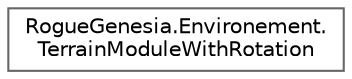 digraph "Graphical Class Hierarchy"
{
 // LATEX_PDF_SIZE
  bgcolor="transparent";
  edge [fontname=Helvetica,fontsize=10,labelfontname=Helvetica,labelfontsize=10];
  node [fontname=Helvetica,fontsize=10,shape=box,height=0.2,width=0.4];
  rankdir="LR";
  Node0 [label="RogueGenesia.Environement.\lTerrainModuleWithRotation",height=0.2,width=0.4,color="grey40", fillcolor="white", style="filled",URL="$struct_rogue_genesia_1_1_environement_1_1_terrain_module_with_rotation.html",tooltip=" "];
}
